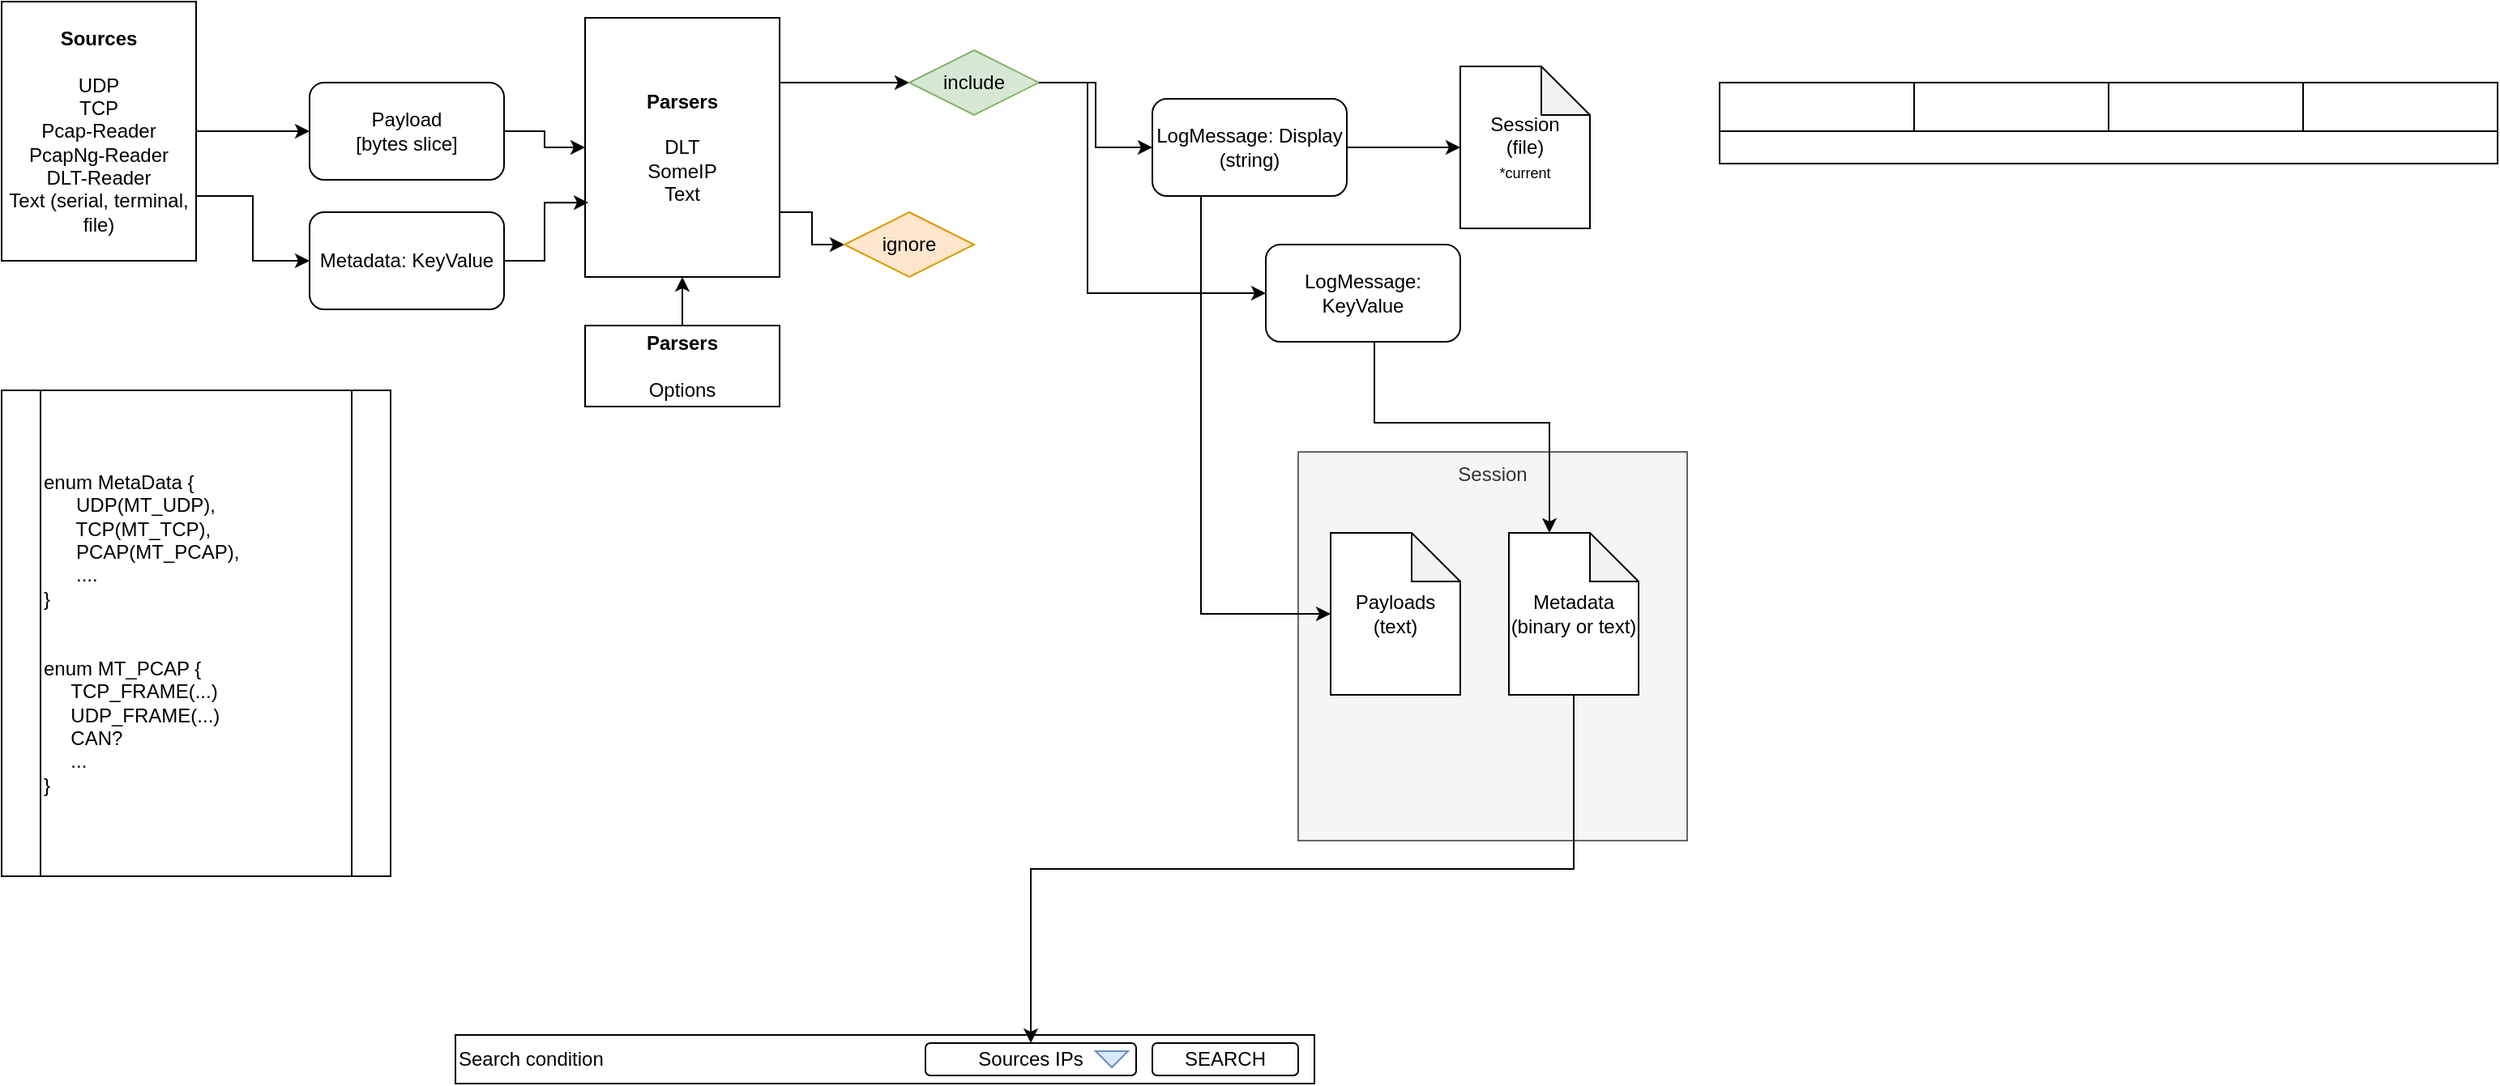 <mxfile version="22.1.3" type="github">
  <diagram name="Page-1" id="NlbNV3icx9XYd9vGZB9m">
    <mxGraphModel dx="1434" dy="704" grid="1" gridSize="10" guides="1" tooltips="1" connect="1" arrows="1" fold="1" page="1" pageScale="1" pageWidth="827" pageHeight="1169" math="0" shadow="0">
      <root>
        <mxCell id="0" />
        <mxCell id="1" parent="0" />
        <mxCell id="EFSfqJ6wxzsbHNE5UC1q-25" value="Search condition" style="rounded=0;whiteSpace=wrap;html=1;align=left;" parent="1" vertex="1">
          <mxGeometry x="320" y="678" width="530" height="30" as="geometry" />
        </mxCell>
        <mxCell id="EFSfqJ6wxzsbHNE5UC1q-20" value="Session" style="whiteSpace=wrap;html=1;aspect=fixed;align=center;verticalAlign=top;fillColor=#f5f5f5;fontColor=#333333;strokeColor=#666666;" parent="1" vertex="1">
          <mxGeometry x="840" y="318" width="240" height="240" as="geometry" />
        </mxCell>
        <mxCell id="EFSfqJ6wxzsbHNE5UC1q-4" style="edgeStyle=orthogonalEdgeStyle;rounded=0;orthogonalLoop=1;jettySize=auto;html=1;exitX=1;exitY=0.5;exitDx=0;exitDy=0;entryX=0;entryY=0.5;entryDx=0;entryDy=0;" parent="1" source="EFSfqJ6wxzsbHNE5UC1q-1" target="EFSfqJ6wxzsbHNE5UC1q-3" edge="1">
          <mxGeometry relative="1" as="geometry" />
        </mxCell>
        <mxCell id="hKwizTwo67LvwEA3bCRs-4" style="edgeStyle=orthogonalEdgeStyle;rounded=0;orthogonalLoop=1;jettySize=auto;html=1;exitX=1;exitY=0.75;exitDx=0;exitDy=0;entryX=0;entryY=0.5;entryDx=0;entryDy=0;" edge="1" parent="1" source="EFSfqJ6wxzsbHNE5UC1q-1" target="EFSfqJ6wxzsbHNE5UC1q-6">
          <mxGeometry relative="1" as="geometry" />
        </mxCell>
        <mxCell id="EFSfqJ6wxzsbHNE5UC1q-1" value="&lt;b&gt;Sources&lt;br&gt;&lt;/b&gt;&lt;br&gt;UDP&lt;br&gt;TCP&lt;br&gt;Pcap-Reader&lt;br&gt;PcapNg-Reader&lt;br&gt;DLT-Reader&lt;br&gt;Text (serial, terminal, file)" style="rounded=0;whiteSpace=wrap;html=1;" parent="1" vertex="1">
          <mxGeometry x="40" y="40" width="120" height="160" as="geometry" />
        </mxCell>
        <mxCell id="EFSfqJ6wxzsbHNE5UC1q-12" style="edgeStyle=orthogonalEdgeStyle;rounded=0;orthogonalLoop=1;jettySize=auto;html=1;exitX=1;exitY=0.25;exitDx=0;exitDy=0;entryX=0;entryY=0.5;entryDx=0;entryDy=0;" parent="1" source="EFSfqJ6wxzsbHNE5UC1q-2" target="EFSfqJ6wxzsbHNE5UC1q-10" edge="1">
          <mxGeometry relative="1" as="geometry" />
        </mxCell>
        <mxCell id="EFSfqJ6wxzsbHNE5UC1q-13" style="edgeStyle=orthogonalEdgeStyle;rounded=0;orthogonalLoop=1;jettySize=auto;html=1;exitX=1;exitY=0.75;exitDx=0;exitDy=0;entryX=0;entryY=0.5;entryDx=0;entryDy=0;" parent="1" source="EFSfqJ6wxzsbHNE5UC1q-2" target="EFSfqJ6wxzsbHNE5UC1q-11" edge="1">
          <mxGeometry relative="1" as="geometry" />
        </mxCell>
        <mxCell id="EFSfqJ6wxzsbHNE5UC1q-2" value="&lt;b&gt;Parsers&lt;br&gt;&lt;br&gt;&lt;/b&gt;DLT&lt;br&gt;SomeIP&lt;br&gt;Text" style="rounded=0;whiteSpace=wrap;html=1;" parent="1" vertex="1">
          <mxGeometry x="400" y="50" width="120" height="160" as="geometry" />
        </mxCell>
        <mxCell id="EFSfqJ6wxzsbHNE5UC1q-3" value="Payload&lt;br&gt;[bytes slice]" style="rounded=1;whiteSpace=wrap;html=1;" parent="1" vertex="1">
          <mxGeometry x="230" y="90" width="120" height="60" as="geometry" />
        </mxCell>
        <mxCell id="EFSfqJ6wxzsbHNE5UC1q-5" style="edgeStyle=orthogonalEdgeStyle;rounded=0;orthogonalLoop=1;jettySize=auto;html=1;exitX=1;exitY=0.5;exitDx=0;exitDy=0;entryX=0;entryY=0.5;entryDx=0;entryDy=0;" parent="1" source="EFSfqJ6wxzsbHNE5UC1q-3" target="EFSfqJ6wxzsbHNE5UC1q-2" edge="1">
          <mxGeometry relative="1" as="geometry" />
        </mxCell>
        <mxCell id="EFSfqJ6wxzsbHNE5UC1q-6" value="Metadata: KeyValue" style="rounded=1;whiteSpace=wrap;html=1;" parent="1" vertex="1">
          <mxGeometry x="230" y="170" width="120" height="60" as="geometry" />
        </mxCell>
        <mxCell id="EFSfqJ6wxzsbHNE5UC1q-7" value="enum MetaData {&lt;br&gt;&amp;nbsp; &amp;nbsp; &amp;nbsp; UDP(MT_UDP),&lt;br&gt;&amp;nbsp; &amp;nbsp; &amp;nbsp; TCP(MT_TCP),&lt;br&gt;&amp;nbsp; &amp;nbsp; &amp;nbsp; PCAP(MT_PCAP),&lt;br&gt;&amp;nbsp; &amp;nbsp; &amp;nbsp; ....&lt;br&gt;}&lt;br&gt;&lt;br&gt;&lt;br&gt;enum MT_PCAP {&lt;br&gt;&amp;nbsp; &amp;nbsp; &amp;nbsp;TCP_FRAME(...)&lt;br&gt;&amp;nbsp; &amp;nbsp; &amp;nbsp;UDP_FRAME(...)&lt;br&gt;&amp;nbsp; &amp;nbsp; &amp;nbsp;CAN?&lt;br&gt;&amp;nbsp; &amp;nbsp; &amp;nbsp;...&lt;br&gt;}" style="shape=process;whiteSpace=wrap;html=1;backgroundOutline=1;align=left;" parent="1" vertex="1">
          <mxGeometry x="40" y="280" width="240" height="300" as="geometry" />
        </mxCell>
        <mxCell id="EFSfqJ6wxzsbHNE5UC1q-9" style="edgeStyle=orthogonalEdgeStyle;rounded=0;orthogonalLoop=1;jettySize=auto;html=1;exitX=0.5;exitY=0;exitDx=0;exitDy=0;entryX=0.5;entryY=1;entryDx=0;entryDy=0;" parent="1" source="EFSfqJ6wxzsbHNE5UC1q-8" target="EFSfqJ6wxzsbHNE5UC1q-2" edge="1">
          <mxGeometry relative="1" as="geometry" />
        </mxCell>
        <mxCell id="EFSfqJ6wxzsbHNE5UC1q-8" value="&lt;b&gt;Parsers&lt;br&gt;&lt;br&gt;&lt;/b&gt;Options" style="rounded=0;whiteSpace=wrap;html=1;" parent="1" vertex="1">
          <mxGeometry x="400" y="240" width="120" height="50" as="geometry" />
        </mxCell>
        <mxCell id="EFSfqJ6wxzsbHNE5UC1q-17" style="edgeStyle=orthogonalEdgeStyle;rounded=0;orthogonalLoop=1;jettySize=auto;html=1;exitX=1;exitY=0.5;exitDx=0;exitDy=0;entryX=0;entryY=0.5;entryDx=0;entryDy=0;" parent="1" source="EFSfqJ6wxzsbHNE5UC1q-10" target="EFSfqJ6wxzsbHNE5UC1q-16" edge="1">
          <mxGeometry relative="1" as="geometry" />
        </mxCell>
        <mxCell id="EFSfqJ6wxzsbHNE5UC1q-10" value="include" style="rhombus;whiteSpace=wrap;html=1;fillColor=#d5e8d4;strokeColor=#82b366;" parent="1" vertex="1">
          <mxGeometry x="600" y="70" width="80" height="40" as="geometry" />
        </mxCell>
        <mxCell id="EFSfqJ6wxzsbHNE5UC1q-11" value="ignore" style="rhombus;whiteSpace=wrap;html=1;fillColor=#ffe6cc;strokeColor=#d79b00;" parent="1" vertex="1">
          <mxGeometry x="560" y="170" width="80" height="40" as="geometry" />
        </mxCell>
        <mxCell id="EFSfqJ6wxzsbHNE5UC1q-14" value="Session&lt;br&gt;(file)&lt;br&gt;&lt;font style=&quot;font-size: 9px;&quot;&gt;*current&lt;/font&gt;" style="shape=note;whiteSpace=wrap;html=1;backgroundOutline=1;darkOpacity=0.05;" parent="1" vertex="1">
          <mxGeometry x="940" y="80" width="80" height="100" as="geometry" />
        </mxCell>
        <mxCell id="hKwizTwo67LvwEA3bCRs-2" style="edgeStyle=orthogonalEdgeStyle;rounded=0;orthogonalLoop=1;jettySize=auto;html=1;exitX=1;exitY=0.5;exitDx=0;exitDy=0;entryX=0;entryY=0.5;entryDx=0;entryDy=0;" edge="1" parent="1" source="EFSfqJ6wxzsbHNE5UC1q-10" target="hKwizTwo67LvwEA3bCRs-1">
          <mxGeometry relative="1" as="geometry">
            <Array as="points">
              <mxPoint x="710" y="90" />
              <mxPoint x="710" y="220" />
            </Array>
          </mxGeometry>
        </mxCell>
        <mxCell id="EFSfqJ6wxzsbHNE5UC1q-16" value="LogMessage: Display&lt;br&gt;(string)" style="rounded=1;whiteSpace=wrap;html=1;" parent="1" vertex="1">
          <mxGeometry x="750" y="100" width="120" height="60" as="geometry" />
        </mxCell>
        <mxCell id="EFSfqJ6wxzsbHNE5UC1q-18" style="edgeStyle=orthogonalEdgeStyle;rounded=0;orthogonalLoop=1;jettySize=auto;html=1;exitX=1;exitY=0.5;exitDx=0;exitDy=0;entryX=0;entryY=0.5;entryDx=0;entryDy=0;entryPerimeter=0;" parent="1" source="EFSfqJ6wxzsbHNE5UC1q-16" target="EFSfqJ6wxzsbHNE5UC1q-14" edge="1">
          <mxGeometry relative="1" as="geometry" />
        </mxCell>
        <mxCell id="EFSfqJ6wxzsbHNE5UC1q-21" value="Payloads&lt;br&gt;(text)" style="shape=note;whiteSpace=wrap;html=1;backgroundOutline=1;darkOpacity=0.05;" parent="1" vertex="1">
          <mxGeometry x="860" y="368" width="80" height="100" as="geometry" />
        </mxCell>
        <mxCell id="EFSfqJ6wxzsbHNE5UC1q-30" style="edgeStyle=orthogonalEdgeStyle;rounded=0;orthogonalLoop=1;jettySize=auto;html=1;exitX=0.5;exitY=1;exitDx=0;exitDy=0;exitPerimeter=0;entryX=0.5;entryY=0;entryDx=0;entryDy=0;" parent="1" source="EFSfqJ6wxzsbHNE5UC1q-22" target="EFSfqJ6wxzsbHNE5UC1q-28" edge="1">
          <mxGeometry relative="1" as="geometry" />
        </mxCell>
        <mxCell id="EFSfqJ6wxzsbHNE5UC1q-22" value="Metadata&lt;br&gt;(binary or text)" style="shape=note;whiteSpace=wrap;html=1;backgroundOutline=1;darkOpacity=0.05;" parent="1" vertex="1">
          <mxGeometry x="970" y="368" width="80" height="100" as="geometry" />
        </mxCell>
        <mxCell id="EFSfqJ6wxzsbHNE5UC1q-24" style="edgeStyle=orthogonalEdgeStyle;rounded=0;orthogonalLoop=1;jettySize=auto;html=1;exitX=0.25;exitY=1;exitDx=0;exitDy=0;entryX=0;entryY=0.5;entryDx=0;entryDy=0;entryPerimeter=0;" parent="1" source="EFSfqJ6wxzsbHNE5UC1q-16" target="EFSfqJ6wxzsbHNE5UC1q-21" edge="1">
          <mxGeometry relative="1" as="geometry" />
        </mxCell>
        <mxCell id="EFSfqJ6wxzsbHNE5UC1q-26" value="SEARCH" style="rounded=1;whiteSpace=wrap;html=1;" parent="1" vertex="1">
          <mxGeometry x="750" y="683" width="90" height="20" as="geometry" />
        </mxCell>
        <mxCell id="EFSfqJ6wxzsbHNE5UC1q-28" value="Sources IPs" style="rounded=1;whiteSpace=wrap;html=1;" parent="1" vertex="1">
          <mxGeometry x="610" y="683" width="130" height="20" as="geometry" />
        </mxCell>
        <mxCell id="EFSfqJ6wxzsbHNE5UC1q-29" value="" style="triangle;whiteSpace=wrap;html=1;rotation=90;fillColor=#dae8fc;strokeColor=#6c8ebf;" parent="1" vertex="1">
          <mxGeometry x="720" y="683" width="10" height="20" as="geometry" />
        </mxCell>
        <mxCell id="hKwizTwo67LvwEA3bCRs-1" value="LogMessage: KeyValue" style="rounded=1;whiteSpace=wrap;html=1;" vertex="1" parent="1">
          <mxGeometry x="820" y="190" width="120" height="60" as="geometry" />
        </mxCell>
        <mxCell id="hKwizTwo67LvwEA3bCRs-3" style="edgeStyle=orthogonalEdgeStyle;rounded=0;orthogonalLoop=1;jettySize=auto;html=1;exitX=0.5;exitY=1;exitDx=0;exitDy=0;entryX=0;entryY=0;entryDx=25;entryDy=0;entryPerimeter=0;" edge="1" parent="1" source="hKwizTwo67LvwEA3bCRs-1" target="EFSfqJ6wxzsbHNE5UC1q-22">
          <mxGeometry relative="1" as="geometry">
            <Array as="points">
              <mxPoint x="887" y="300" />
              <mxPoint x="995" y="300" />
            </Array>
          </mxGeometry>
        </mxCell>
        <mxCell id="hKwizTwo67LvwEA3bCRs-5" style="edgeStyle=orthogonalEdgeStyle;rounded=0;orthogonalLoop=1;jettySize=auto;html=1;exitX=1;exitY=0.5;exitDx=0;exitDy=0;entryX=0.017;entryY=0.713;entryDx=0;entryDy=0;entryPerimeter=0;" edge="1" parent="1" source="EFSfqJ6wxzsbHNE5UC1q-6" target="EFSfqJ6wxzsbHNE5UC1q-2">
          <mxGeometry relative="1" as="geometry" />
        </mxCell>
        <mxCell id="hKwizTwo67LvwEA3bCRs-6" value="" style="rounded=0;whiteSpace=wrap;html=1;" vertex="1" parent="1">
          <mxGeometry x="1100" y="90" width="120" height="30" as="geometry" />
        </mxCell>
        <mxCell id="hKwizTwo67LvwEA3bCRs-7" value="" style="rounded=0;whiteSpace=wrap;html=1;" vertex="1" parent="1">
          <mxGeometry x="1220" y="90" width="120" height="30" as="geometry" />
        </mxCell>
        <mxCell id="hKwizTwo67LvwEA3bCRs-8" value="" style="rounded=0;whiteSpace=wrap;html=1;" vertex="1" parent="1">
          <mxGeometry x="1340" y="90" width="120" height="30" as="geometry" />
        </mxCell>
        <mxCell id="hKwizTwo67LvwEA3bCRs-9" value="" style="rounded=0;whiteSpace=wrap;html=1;" vertex="1" parent="1">
          <mxGeometry x="1460" y="90" width="120" height="30" as="geometry" />
        </mxCell>
        <mxCell id="hKwizTwo67LvwEA3bCRs-10" value="" style="rounded=0;whiteSpace=wrap;html=1;" vertex="1" parent="1">
          <mxGeometry x="1100" y="120" width="480" height="20" as="geometry" />
        </mxCell>
      </root>
    </mxGraphModel>
  </diagram>
</mxfile>

